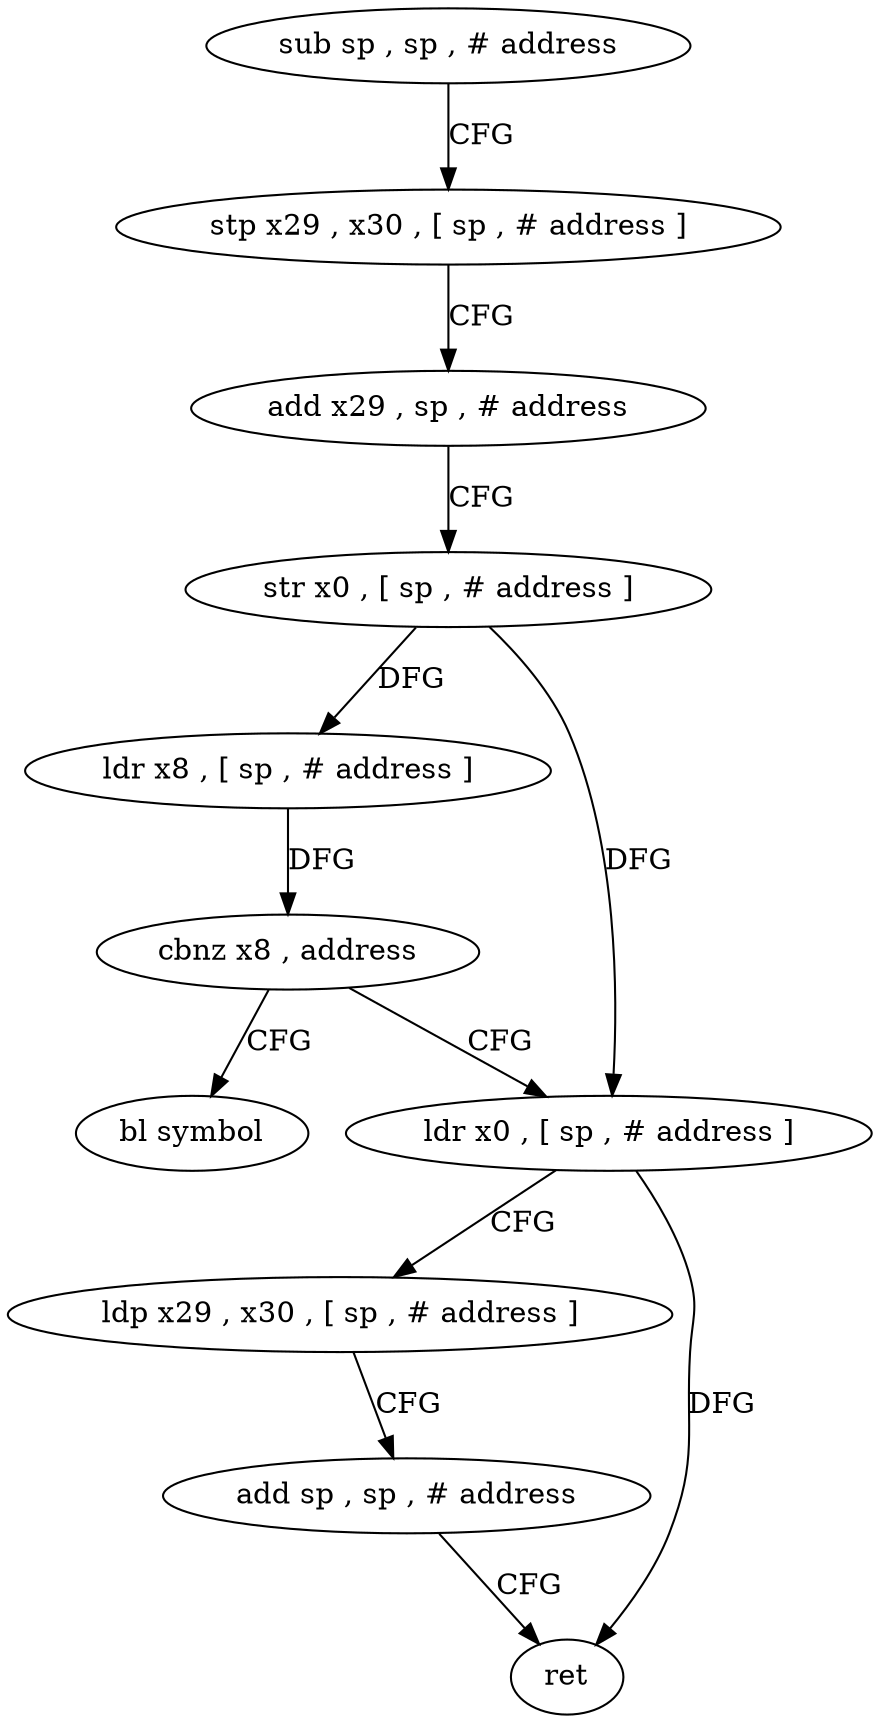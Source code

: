 digraph "func" {
"4227352" [label = "sub sp , sp , # address" ]
"4227356" [label = "stp x29 , x30 , [ sp , # address ]" ]
"4227360" [label = "add x29 , sp , # address" ]
"4227364" [label = "str x0 , [ sp , # address ]" ]
"4227368" [label = "ldr x8 , [ sp , # address ]" ]
"4227372" [label = "cbnz x8 , address" ]
"4227380" [label = "ldr x0 , [ sp , # address ]" ]
"4227376" [label = "bl symbol" ]
"4227384" [label = "ldp x29 , x30 , [ sp , # address ]" ]
"4227388" [label = "add sp , sp , # address" ]
"4227392" [label = "ret" ]
"4227352" -> "4227356" [ label = "CFG" ]
"4227356" -> "4227360" [ label = "CFG" ]
"4227360" -> "4227364" [ label = "CFG" ]
"4227364" -> "4227368" [ label = "DFG" ]
"4227364" -> "4227380" [ label = "DFG" ]
"4227368" -> "4227372" [ label = "DFG" ]
"4227372" -> "4227380" [ label = "CFG" ]
"4227372" -> "4227376" [ label = "CFG" ]
"4227380" -> "4227384" [ label = "CFG" ]
"4227380" -> "4227392" [ label = "DFG" ]
"4227384" -> "4227388" [ label = "CFG" ]
"4227388" -> "4227392" [ label = "CFG" ]
}
